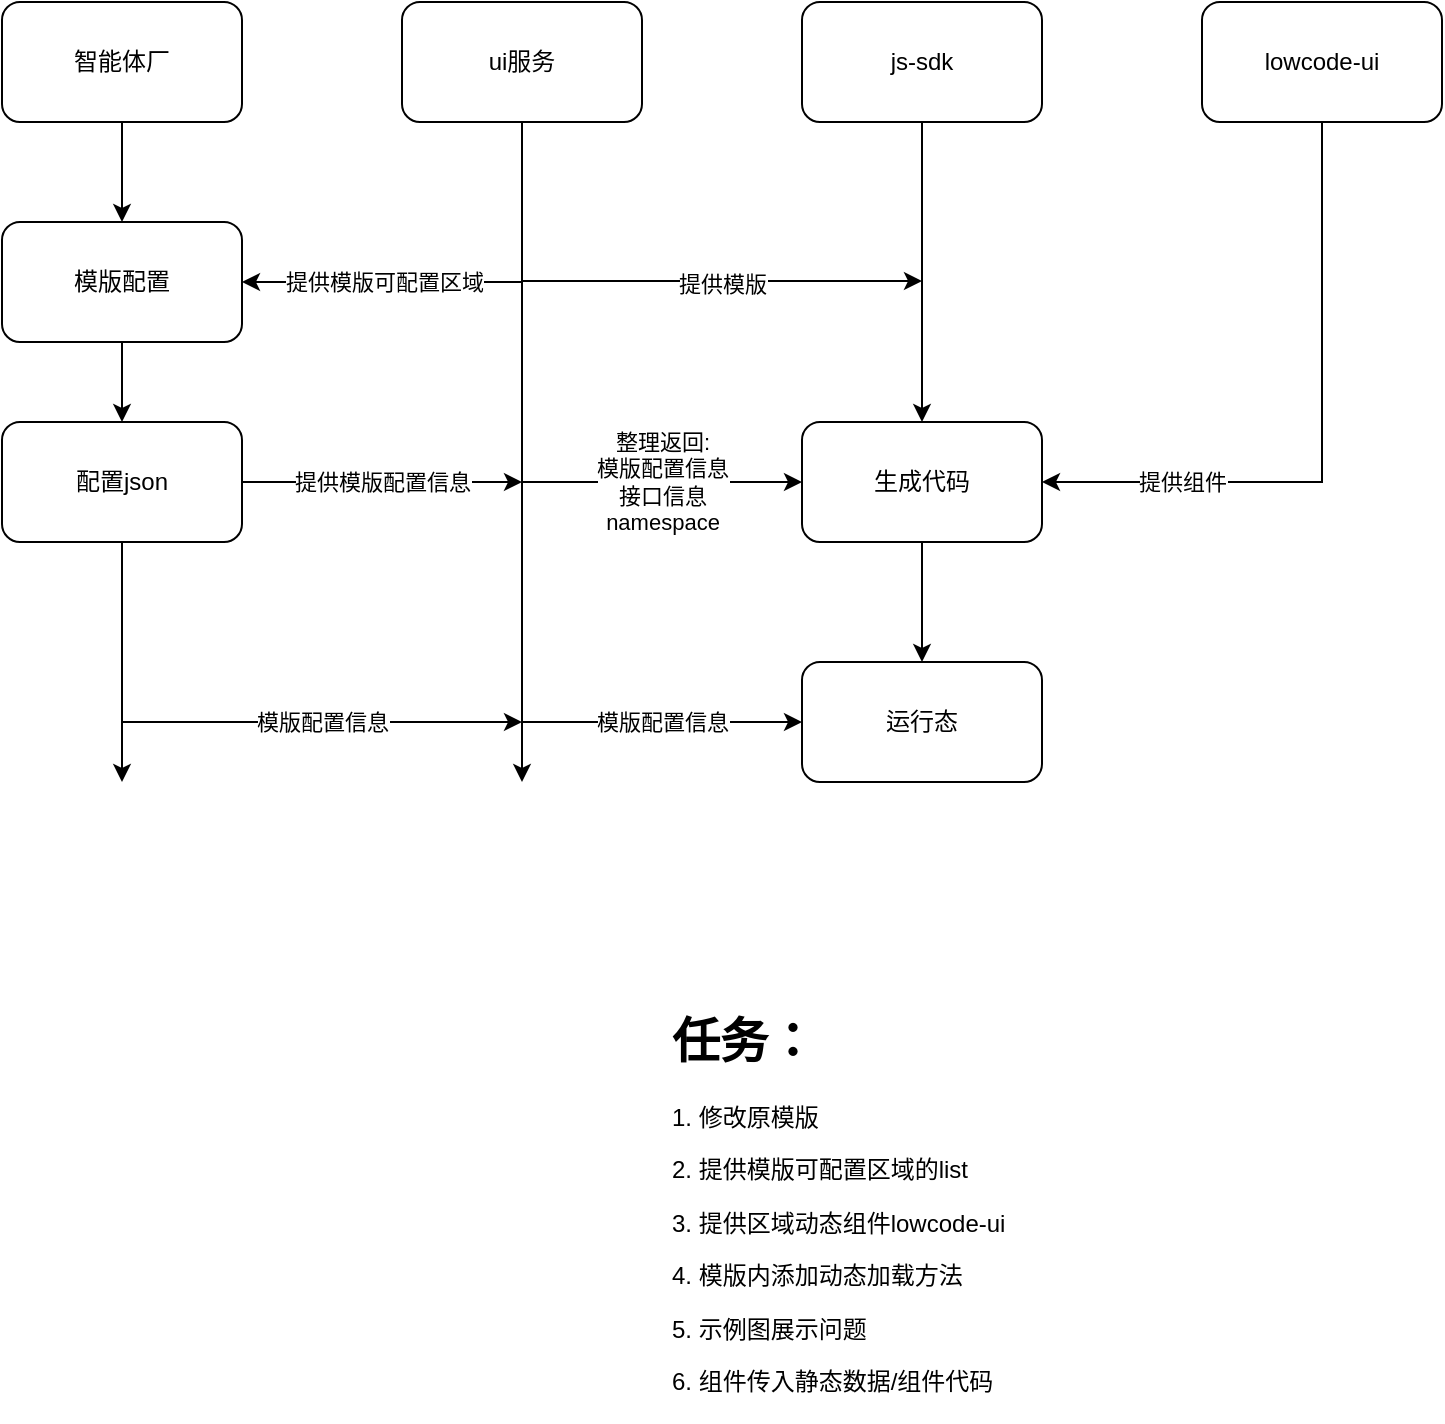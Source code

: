 <mxfile version="20.6.2" type="github">
  <diagram id="6CywUYdzfx6pyuz3keM9" name="第 1 页">
    <mxGraphModel dx="1426" dy="750" grid="1" gridSize="10" guides="1" tooltips="1" connect="1" arrows="1" fold="1" page="1" pageScale="1" pageWidth="827" pageHeight="1169" math="0" shadow="0">
      <root>
        <mxCell id="0" />
        <mxCell id="1" parent="0" />
        <mxCell id="Md3witNqOyMrATEKd-Y4-62" value="" style="edgeStyle=orthogonalEdgeStyle;rounded=0;orthogonalLoop=1;jettySize=auto;html=1;" edge="1" parent="1" source="Md3witNqOyMrATEKd-Y4-60" target="Md3witNqOyMrATEKd-Y4-61">
          <mxGeometry relative="1" as="geometry" />
        </mxCell>
        <mxCell id="Md3witNqOyMrATEKd-Y4-60" value="智能体厂" style="rounded=1;whiteSpace=wrap;html=1;" vertex="1" parent="1">
          <mxGeometry x="40" y="50" width="120" height="60" as="geometry" />
        </mxCell>
        <mxCell id="Md3witNqOyMrATEKd-Y4-74" value="" style="edgeStyle=orthogonalEdgeStyle;rounded=0;orthogonalLoop=1;jettySize=auto;html=1;" edge="1" parent="1" source="Md3witNqOyMrATEKd-Y4-61" target="Md3witNqOyMrATEKd-Y4-73">
          <mxGeometry relative="1" as="geometry" />
        </mxCell>
        <mxCell id="Md3witNqOyMrATEKd-Y4-61" value="模版配置" style="whiteSpace=wrap;html=1;rounded=1;" vertex="1" parent="1">
          <mxGeometry x="40" y="160" width="120" height="60" as="geometry" />
        </mxCell>
        <mxCell id="Md3witNqOyMrATEKd-Y4-76" value="" style="edgeStyle=orthogonalEdgeStyle;rounded=0;orthogonalLoop=1;jettySize=auto;html=1;fontColor=#FF3333;" edge="1" parent="1" source="Md3witNqOyMrATEKd-Y4-63" target="Md3witNqOyMrATEKd-Y4-75">
          <mxGeometry relative="1" as="geometry" />
        </mxCell>
        <mxCell id="Md3witNqOyMrATEKd-Y4-63" value="js-sdk" style="rounded=1;whiteSpace=wrap;html=1;" vertex="1" parent="1">
          <mxGeometry x="440" y="50" width="120" height="60" as="geometry" />
        </mxCell>
        <mxCell id="Md3witNqOyMrATEKd-Y4-87" style="edgeStyle=orthogonalEdgeStyle;rounded=0;orthogonalLoop=1;jettySize=auto;html=1;fontColor=#000000;" edge="1" parent="1" source="Md3witNqOyMrATEKd-Y4-64">
          <mxGeometry relative="1" as="geometry">
            <mxPoint x="300" y="440" as="targetPoint" />
          </mxGeometry>
        </mxCell>
        <mxCell id="Md3witNqOyMrATEKd-Y4-64" value="ui服务" style="rounded=1;whiteSpace=wrap;html=1;" vertex="1" parent="1">
          <mxGeometry x="240" y="50" width="120" height="60" as="geometry" />
        </mxCell>
        <mxCell id="Md3witNqOyMrATEKd-Y4-71" value="" style="endArrow=classic;html=1;rounded=0;entryX=1;entryY=0.5;entryDx=0;entryDy=0;" edge="1" parent="1" target="Md3witNqOyMrATEKd-Y4-61">
          <mxGeometry relative="1" as="geometry">
            <mxPoint x="300" y="190" as="sourcePoint" />
            <mxPoint x="530" y="350" as="targetPoint" />
            <Array as="points">
              <mxPoint x="200" y="190" />
            </Array>
          </mxGeometry>
        </mxCell>
        <mxCell id="Md3witNqOyMrATEKd-Y4-72" value="提供模版可配置区域" style="edgeLabel;resizable=0;html=1;align=center;verticalAlign=middle;" connectable="0" vertex="1" parent="Md3witNqOyMrATEKd-Y4-71">
          <mxGeometry relative="1" as="geometry">
            <mxPoint x="1" as="offset" />
          </mxGeometry>
        </mxCell>
        <mxCell id="Md3witNqOyMrATEKd-Y4-102" style="edgeStyle=orthogonalEdgeStyle;rounded=0;orthogonalLoop=1;jettySize=auto;html=1;fontColor=#000000;" edge="1" parent="1" source="Md3witNqOyMrATEKd-Y4-73">
          <mxGeometry relative="1" as="geometry">
            <mxPoint x="100" y="440" as="targetPoint" />
          </mxGeometry>
        </mxCell>
        <mxCell id="Md3witNqOyMrATEKd-Y4-73" value="配置json" style="whiteSpace=wrap;html=1;rounded=1;" vertex="1" parent="1">
          <mxGeometry x="40" y="260" width="120" height="60" as="geometry" />
        </mxCell>
        <mxCell id="Md3witNqOyMrATEKd-Y4-106" value="" style="edgeStyle=orthogonalEdgeStyle;rounded=0;orthogonalLoop=1;jettySize=auto;html=1;fontColor=#000000;" edge="1" parent="1" source="Md3witNqOyMrATEKd-Y4-75" target="Md3witNqOyMrATEKd-Y4-105">
          <mxGeometry relative="1" as="geometry" />
        </mxCell>
        <mxCell id="Md3witNqOyMrATEKd-Y4-75" value="生成代码" style="whiteSpace=wrap;html=1;rounded=1;" vertex="1" parent="1">
          <mxGeometry x="440" y="260" width="120" height="60" as="geometry" />
        </mxCell>
        <mxCell id="Md3witNqOyMrATEKd-Y4-77" value="" style="endArrow=classic;html=1;rounded=0;fontColor=#FF3333;" edge="1" parent="1">
          <mxGeometry relative="1" as="geometry">
            <mxPoint x="300" y="189.5" as="sourcePoint" />
            <mxPoint x="500" y="189.5" as="targetPoint" />
            <Array as="points">
              <mxPoint x="450" y="189.5" />
            </Array>
          </mxGeometry>
        </mxCell>
        <mxCell id="Md3witNqOyMrATEKd-Y4-78" value="&lt;font color=&quot;#000000&quot;&gt;提供模版&lt;/font&gt;" style="edgeLabel;resizable=0;html=1;align=center;verticalAlign=middle;fontColor=#FF3333;" connectable="0" vertex="1" parent="Md3witNqOyMrATEKd-Y4-77">
          <mxGeometry relative="1" as="geometry">
            <mxPoint y="1" as="offset" />
          </mxGeometry>
        </mxCell>
        <mxCell id="Md3witNqOyMrATEKd-Y4-81" value="&lt;span style=&quot;color: rgb(0, 0, 0); font-family: Helvetica; font-size: 11px; font-style: normal; font-variant-ligatures: normal; font-variant-caps: normal; font-weight: 400; letter-spacing: normal; orphans: 2; text-align: center; text-indent: 0px; text-transform: none; widows: 2; word-spacing: 0px; -webkit-text-stroke-width: 0px; background-color: rgb(255, 255, 255); text-decoration-thickness: initial; text-decoration-style: initial; text-decoration-color: initial; float: none; display: inline !important;&quot;&gt;提供模版配置信息&lt;br&gt;&lt;/span&gt;" style="endArrow=classic;html=1;rounded=0;fontColor=#000000;exitX=1;exitY=0.5;exitDx=0;exitDy=0;" edge="1" parent="1" source="Md3witNqOyMrATEKd-Y4-73">
          <mxGeometry relative="1" as="geometry">
            <mxPoint x="430" y="350" as="sourcePoint" />
            <mxPoint x="300" y="290" as="targetPoint" />
            <mxPoint as="offset" />
          </mxGeometry>
        </mxCell>
        <mxCell id="Md3witNqOyMrATEKd-Y4-83" value="lowcode-ui" style="rounded=1;whiteSpace=wrap;html=1;fontColor=#000000;" vertex="1" parent="1">
          <mxGeometry x="640" y="50" width="120" height="60" as="geometry" />
        </mxCell>
        <mxCell id="Md3witNqOyMrATEKd-Y4-84" value="" style="endArrow=classic;html=1;rounded=0;fontColor=#000000;exitX=0.5;exitY=1;exitDx=0;exitDy=0;" edge="1" parent="1" source="Md3witNqOyMrATEKd-Y4-83">
          <mxGeometry relative="1" as="geometry">
            <mxPoint x="430" y="340" as="sourcePoint" />
            <mxPoint x="560" y="290" as="targetPoint" />
            <Array as="points">
              <mxPoint x="700" y="240" />
              <mxPoint x="700" y="290" />
            </Array>
          </mxGeometry>
        </mxCell>
        <mxCell id="Md3witNqOyMrATEKd-Y4-85" value="提供组件" style="edgeLabel;resizable=0;html=1;align=center;verticalAlign=middle;fontColor=#000000;" connectable="0" vertex="1" parent="Md3witNqOyMrATEKd-Y4-84">
          <mxGeometry relative="1" as="geometry">
            <mxPoint x="-70" y="20" as="offset" />
          </mxGeometry>
        </mxCell>
        <mxCell id="Md3witNqOyMrATEKd-Y4-99" value="" style="endArrow=classic;html=1;rounded=0;fontColor=#000000;" edge="1" parent="1">
          <mxGeometry relative="1" as="geometry">
            <mxPoint x="300" y="290" as="sourcePoint" />
            <mxPoint x="440" y="290" as="targetPoint" />
          </mxGeometry>
        </mxCell>
        <mxCell id="Md3witNqOyMrATEKd-Y4-100" value="整理返回:&lt;br&gt;模版配置信息&lt;br&gt;接口信息&lt;br&gt;namespace" style="edgeLabel;resizable=0;html=1;align=center;verticalAlign=middle;fontColor=#000000;" connectable="0" vertex="1" parent="Md3witNqOyMrATEKd-Y4-99">
          <mxGeometry relative="1" as="geometry" />
        </mxCell>
        <mxCell id="Md3witNqOyMrATEKd-Y4-103" value="&lt;span style=&quot;color: rgb(0, 0, 0); font-family: Helvetica; font-size: 11px; font-style: normal; font-variant-ligatures: normal; font-variant-caps: normal; font-weight: 400; letter-spacing: normal; orphans: 2; text-align: center; text-indent: 0px; text-transform: none; widows: 2; word-spacing: 0px; -webkit-text-stroke-width: 0px; background-color: rgb(255, 255, 255); text-decoration-thickness: initial; text-decoration-style: initial; text-decoration-color: initial; float: none; display: inline !important;&quot;&gt;模版配置信息&lt;/span&gt;" style="endArrow=classic;html=1;rounded=0;fontColor=#000000;" edge="1" parent="1">
          <mxGeometry relative="1" as="geometry">
            <mxPoint x="100" y="410" as="sourcePoint" />
            <mxPoint x="300" y="410" as="targetPoint" />
            <mxPoint as="offset" />
          </mxGeometry>
        </mxCell>
        <mxCell id="Md3witNqOyMrATEKd-Y4-104" value="&lt;span style=&quot;color: rgb(0, 0, 0); font-family: Helvetica; font-size: 11px; font-style: normal; font-variant-ligatures: normal; font-variant-caps: normal; font-weight: 400; letter-spacing: normal; orphans: 2; text-align: center; text-indent: 0px; text-transform: none; widows: 2; word-spacing: 0px; -webkit-text-stroke-width: 0px; background-color: rgb(255, 255, 255); text-decoration-thickness: initial; text-decoration-style: initial; text-decoration-color: initial; float: none; display: inline !important;&quot;&gt;模版配置信息&lt;/span&gt;" style="endArrow=classic;html=1;rounded=0;fontColor=#000000;entryX=0;entryY=0.5;entryDx=0;entryDy=0;" edge="1" parent="1" target="Md3witNqOyMrATEKd-Y4-105">
          <mxGeometry relative="1" as="geometry">
            <mxPoint x="300" y="410" as="sourcePoint" />
            <mxPoint x="320" y="310" as="targetPoint" />
            <mxPoint as="offset" />
          </mxGeometry>
        </mxCell>
        <mxCell id="Md3witNqOyMrATEKd-Y4-105" value="运行态" style="whiteSpace=wrap;html=1;rounded=1;" vertex="1" parent="1">
          <mxGeometry x="440" y="380" width="120" height="60" as="geometry" />
        </mxCell>
        <mxCell id="Md3witNqOyMrATEKd-Y4-107" value="&lt;h1&gt;任务：&lt;/h1&gt;&lt;div&gt;1. 修改原模版&lt;/div&gt;&lt;p&gt;2. 提供模版可配置区域的list&lt;/p&gt;&lt;p&gt;3. 提供区域动态组件lowcode-ui&lt;/p&gt;&lt;p&gt;4. 模版内添加动态加载方法&lt;span style=&quot;background-color: initial;&quot;&gt;&amp;nbsp;&lt;/span&gt;&lt;/p&gt;&lt;p&gt;5. 示例图展示问题&lt;/p&gt;&lt;p&gt;6. 组件传入静态数据/组件代码&lt;/p&gt;" style="text;html=1;strokeColor=none;fillColor=none;spacing=5;spacingTop=-20;whiteSpace=wrap;overflow=hidden;rounded=0;fontColor=#000000;" vertex="1" parent="1">
          <mxGeometry x="370" y="550" width="300" height="210" as="geometry" />
        </mxCell>
      </root>
    </mxGraphModel>
  </diagram>
</mxfile>
